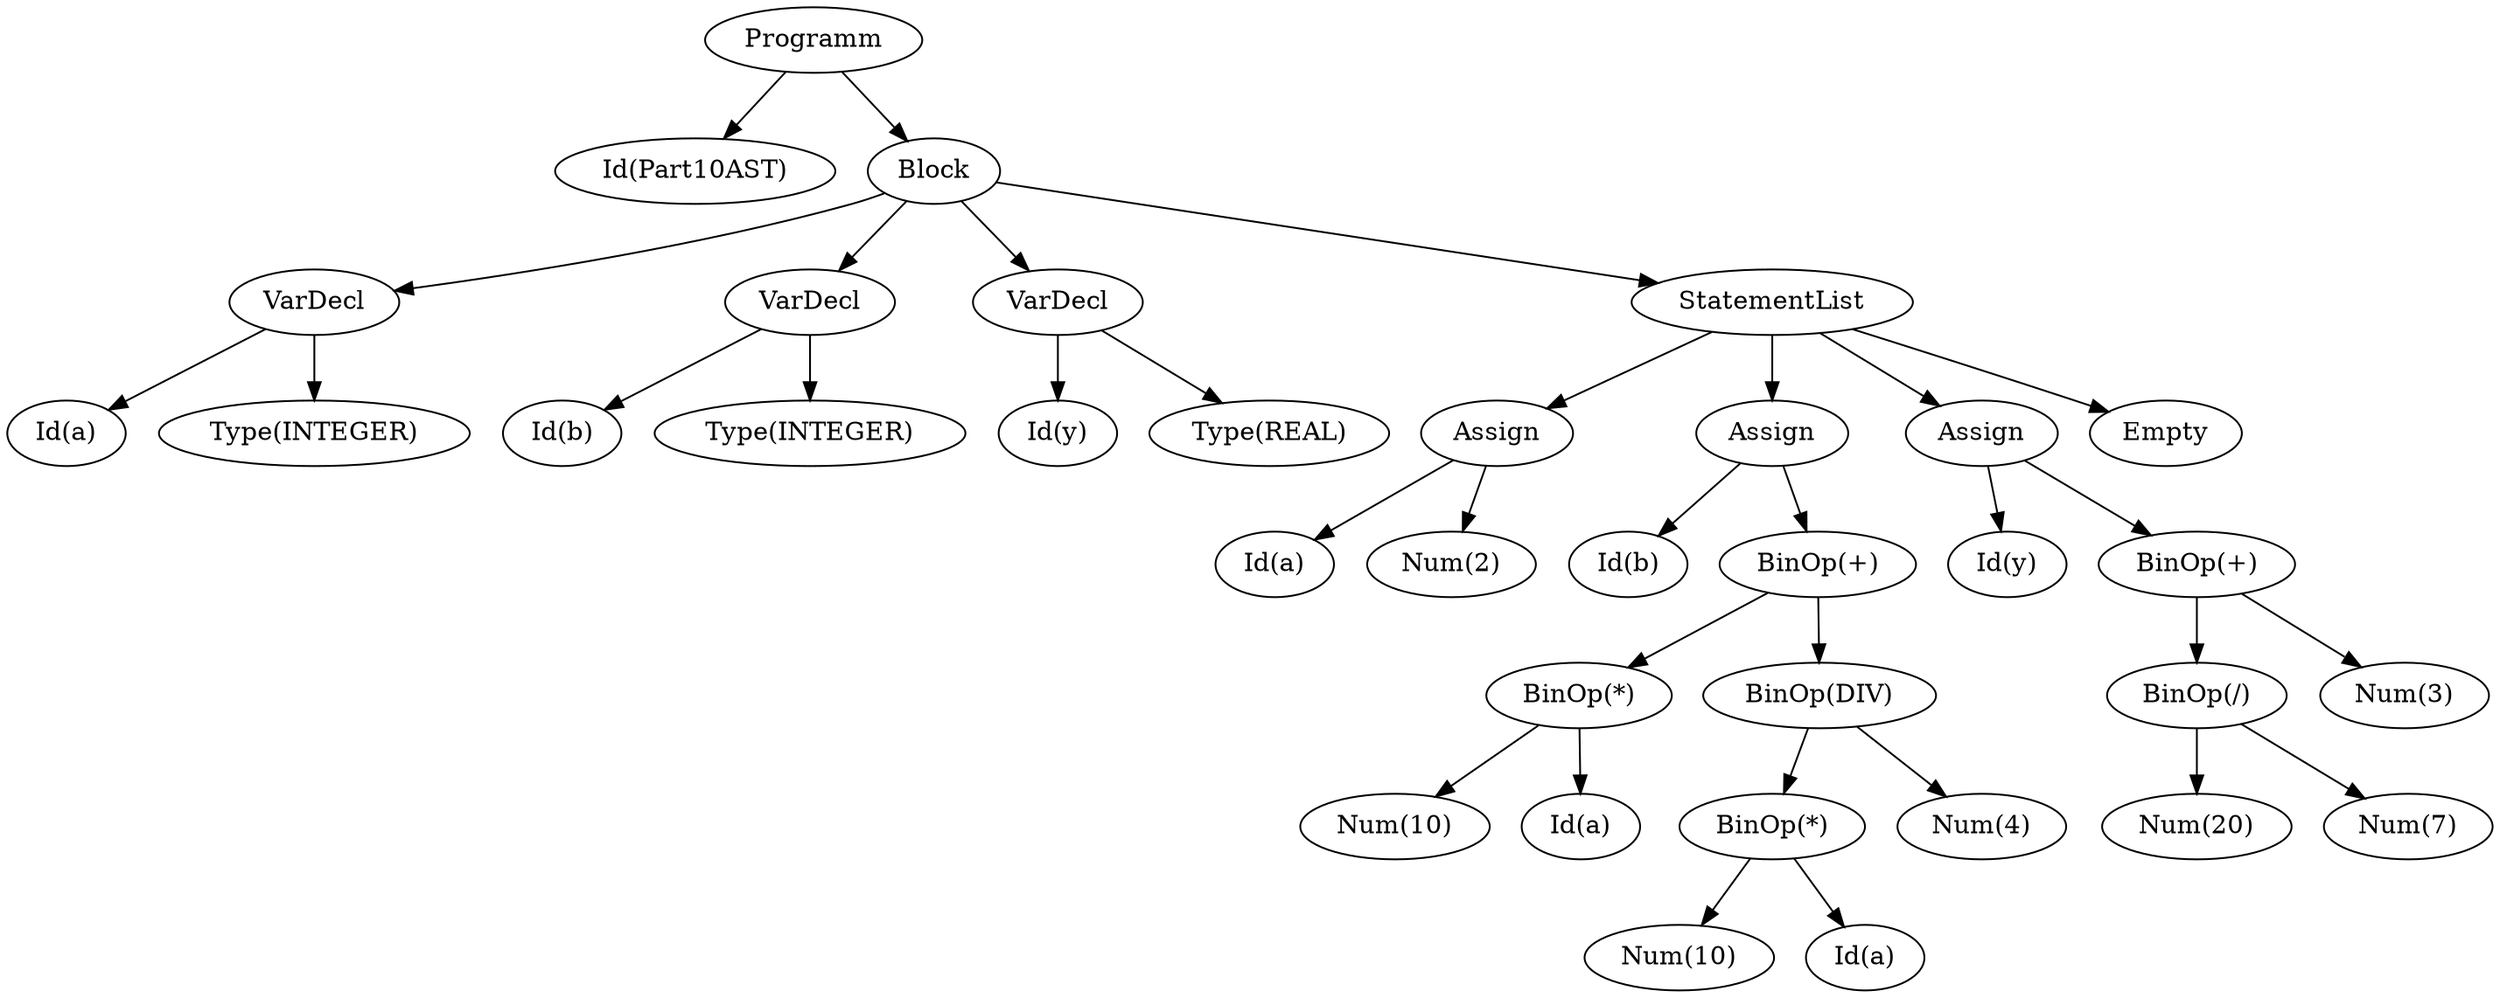 digraph G {Programm35[label="Programm"];
Programm35 -> Id1;
Id1 [label="Id(Part10AST)"];
Programm35 -> Block31;
Block31 [label="Block"];
Block31 -> VarDecl32;
VarDecl32 [label="VarDecl"];
VarDecl32 -> Id2;
Id2 [label="Id(a)"];
VarDecl32 -> Type4;
Type4 [label="Type(INTEGER)"];
Block31 -> VarDecl33;
VarDecl33 [label="VarDecl"];
VarDecl33 -> Id3;
Id3 [label="Id(b)"];
VarDecl33 -> Type5;
Type5 [label="Type(INTEGER)"];
Block31 -> VarDecl34;
VarDecl34 [label="VarDecl"];
VarDecl34 -> Id6;
Id6 [label="Id(y)"];
VarDecl34 -> Type7;
Type7 [label="Type(REAL)"];
Block31 -> StatementList30;
StatementList30 [label="StatementList"];
StatementList30 -> Assign10;
Assign10 [label="Assign"];
Assign10 -> Id8;
Id8 [label="Id(a)"];
Assign10 -> Num9;
Num9 [label="Num(2)"];
StatementList30 -> Assign21;
Assign21 [label="Assign"];
Assign21 -> Id11;
Id11 [label="Id(b)"];
Assign21 -> BinOp20;
BinOp20 [label="BinOp(+)"];
BinOp20 -> BinOp14;
BinOp14 [label="BinOp(*)"];
BinOp14 -> Num12;
Num12 [label="Num(10)"];
BinOp14 -> Id13;
Id13 [label="Id(a)"];
BinOp20 -> BinOp19;
BinOp19 [label="BinOp(DIV)"];
BinOp19 -> BinOp17;
BinOp17 [label="BinOp(*)"];
BinOp17 -> Num15;
Num15 [label="Num(10)"];
BinOp17 -> Id16;
Id16 [label="Id(a)"];
BinOp19 -> Num18;
Num18 [label="Num(4)"];
StatementList30 -> Assign28;
Assign28 [label="Assign"];
Assign28 -> Id22;
Id22 [label="Id(y)"];
Assign28 -> BinOp27;
BinOp27 [label="BinOp(+)"];
BinOp27 -> BinOp25;
BinOp25 [label="BinOp(/)"];
BinOp25 -> Num23;
Num23 [label="Num(20)"];
BinOp25 -> Num24;
Num24 [label="Num(7)"];
BinOp27 -> Num26;
Num26 [label="Num(3)"];
StatementList30 -> Empty29;
Empty29 [label="Empty"];
}